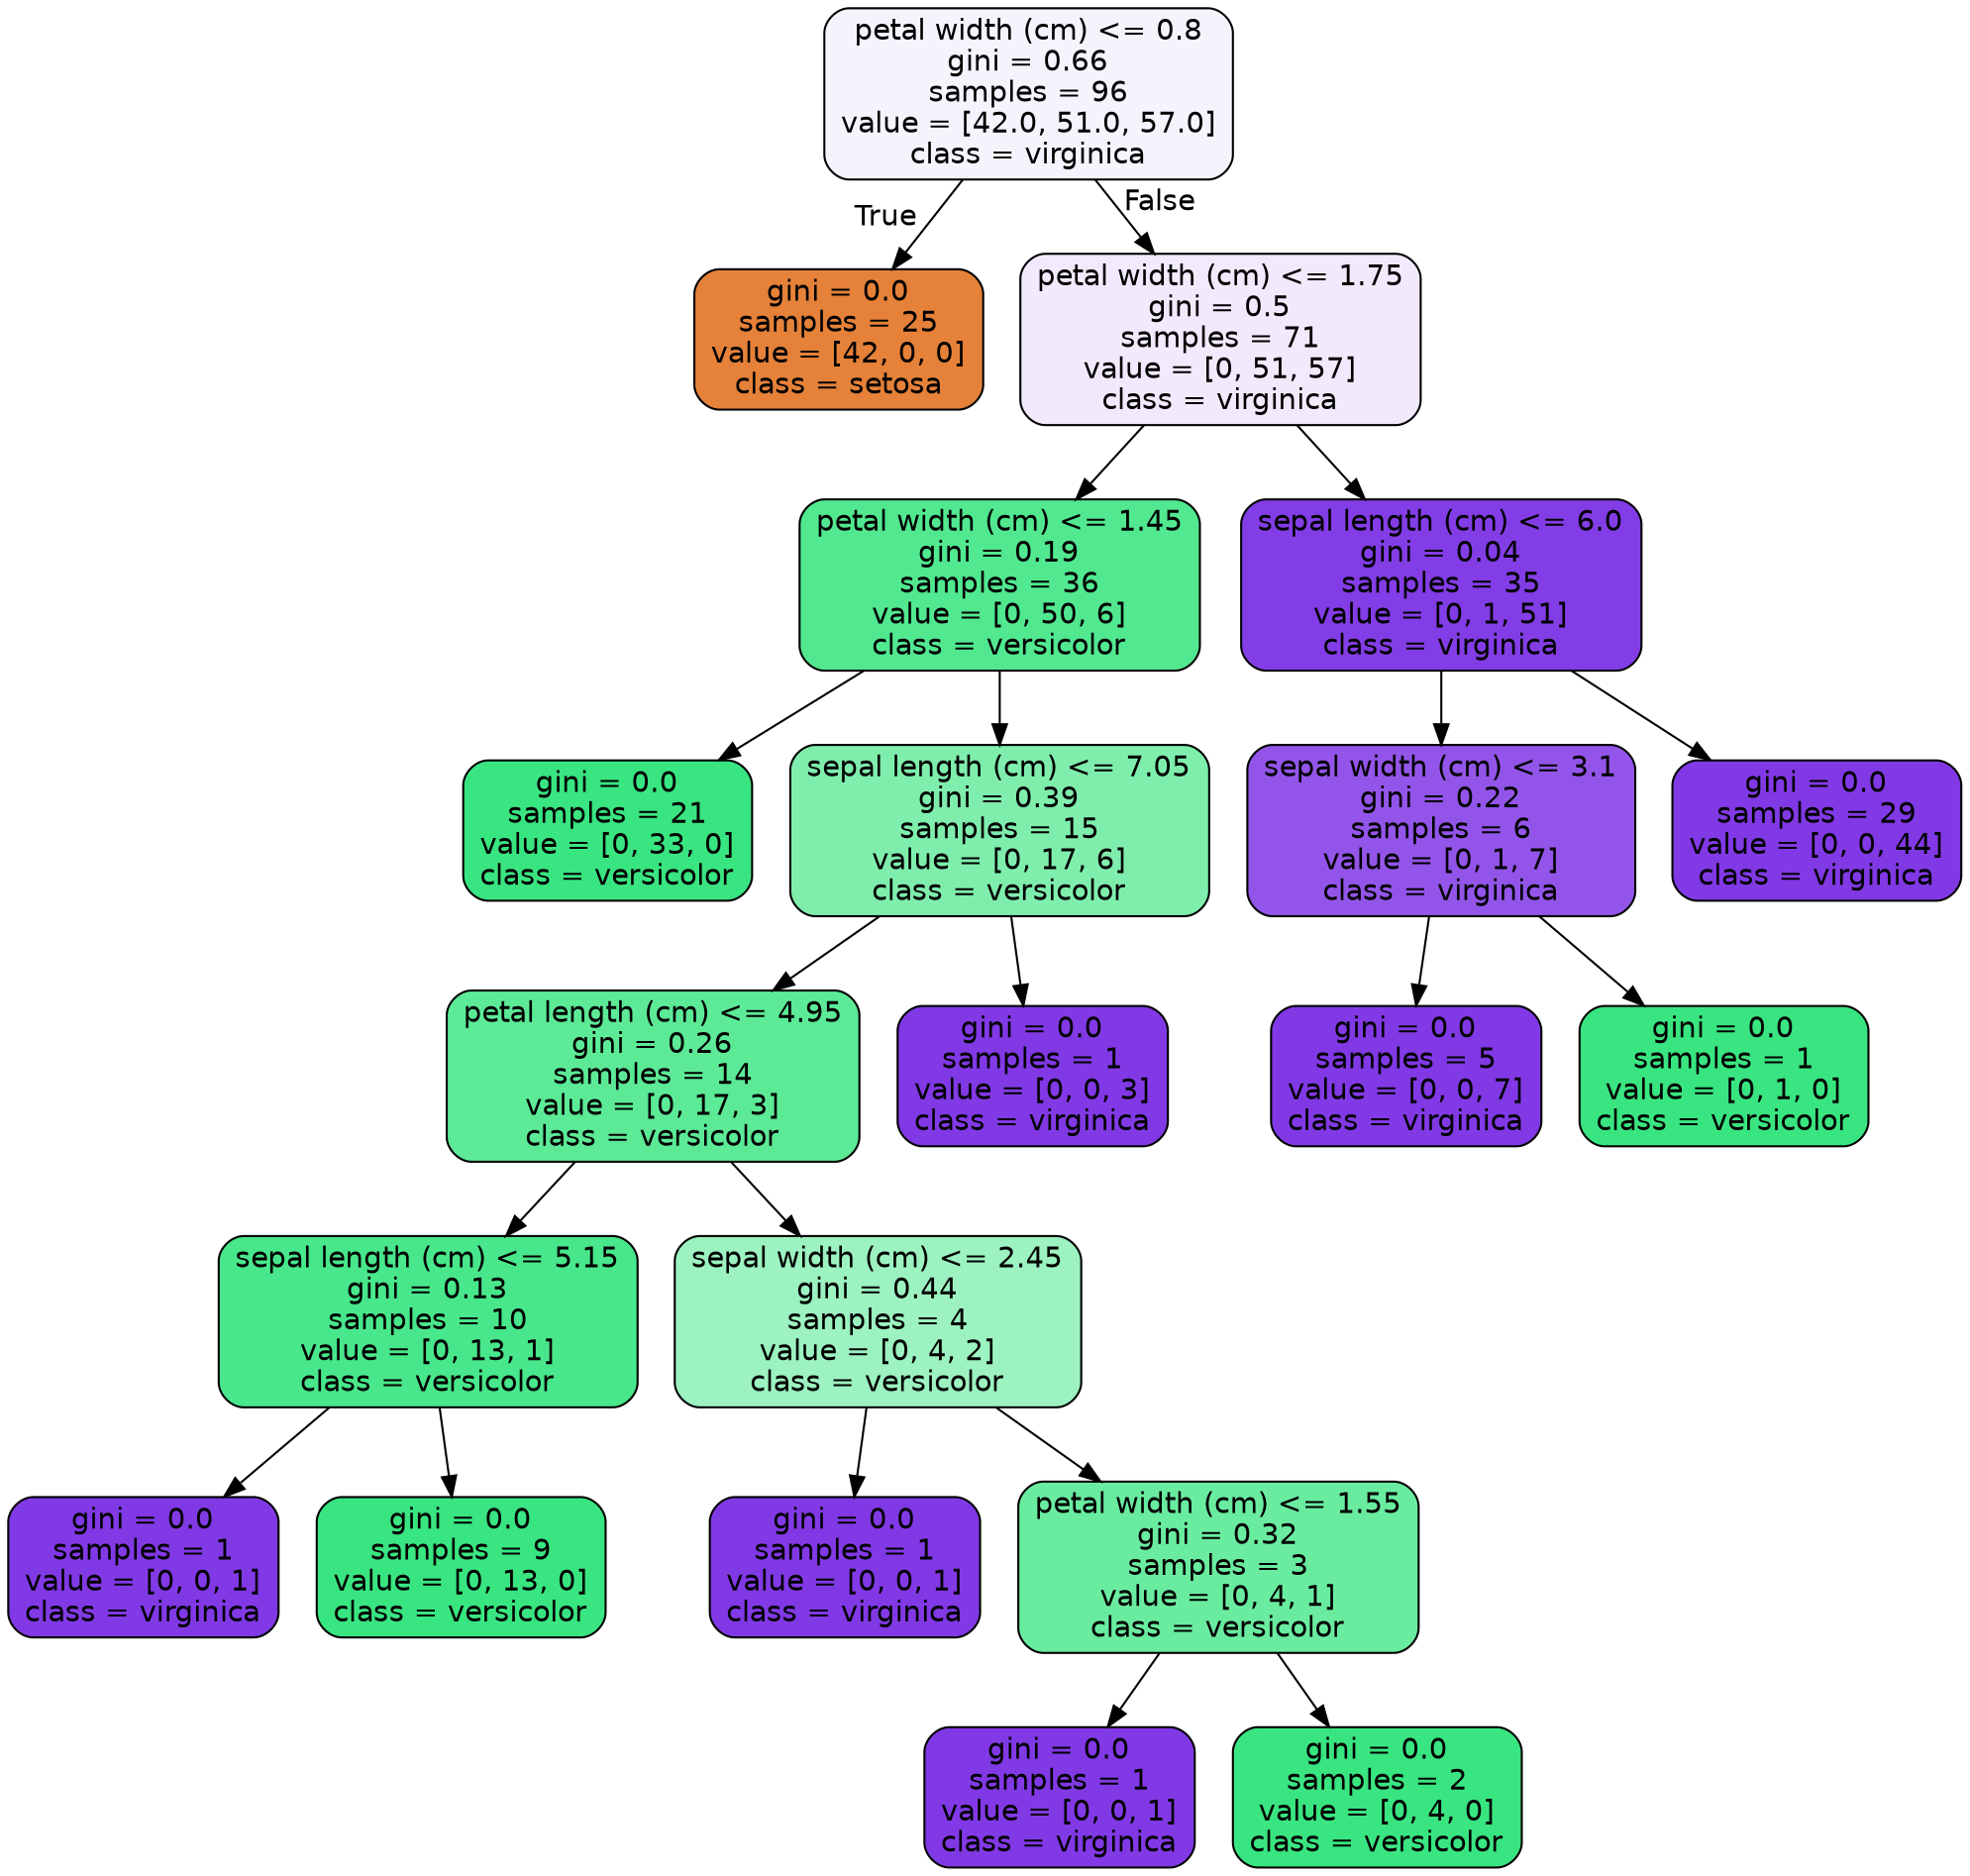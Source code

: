digraph Tree {
node [shape=box, style="filled, rounded", color="black", fontname="helvetica"] ;
edge [fontname="helvetica"] ;
0 [label="petal width (cm) <= 0.8\ngini = 0.66\nsamples = 96\nvalue = [42.0, 51.0, 57.0]\nclass = virginica", fillcolor="#f7f3fd"] ;
1 [label="gini = 0.0\nsamples = 25\nvalue = [42, 0, 0]\nclass = setosa", fillcolor="#e58139"] ;
0 -> 1 [labeldistance=2.5, labelangle=45, headlabel="True"] ;
2 [label="petal width (cm) <= 1.75\ngini = 0.5\nsamples = 71\nvalue = [0, 51, 57]\nclass = virginica", fillcolor="#f2eafc"] ;
0 -> 2 [labeldistance=2.5, labelangle=-45, headlabel="False"] ;
3 [label="petal width (cm) <= 1.45\ngini = 0.19\nsamples = 36\nvalue = [0, 50, 6]\nclass = versicolor", fillcolor="#51e890"] ;
2 -> 3 ;
4 [label="gini = 0.0\nsamples = 21\nvalue = [0, 33, 0]\nclass = versicolor", fillcolor="#39e581"] ;
3 -> 4 ;
5 [label="sepal length (cm) <= 7.05\ngini = 0.39\nsamples = 15\nvalue = [0, 17, 6]\nclass = versicolor", fillcolor="#7feead"] ;
3 -> 5 ;
6 [label="petal length (cm) <= 4.95\ngini = 0.26\nsamples = 14\nvalue = [0, 17, 3]\nclass = versicolor", fillcolor="#5cea97"] ;
5 -> 6 ;
7 [label="sepal length (cm) <= 5.15\ngini = 0.13\nsamples = 10\nvalue = [0, 13, 1]\nclass = versicolor", fillcolor="#48e78b"] ;
6 -> 7 ;
8 [label="gini = 0.0\nsamples = 1\nvalue = [0, 0, 1]\nclass = virginica", fillcolor="#8139e5"] ;
7 -> 8 ;
9 [label="gini = 0.0\nsamples = 9\nvalue = [0, 13, 0]\nclass = versicolor", fillcolor="#39e581"] ;
7 -> 9 ;
10 [label="sepal width (cm) <= 2.45\ngini = 0.44\nsamples = 4\nvalue = [0, 4, 2]\nclass = versicolor", fillcolor="#9cf2c0"] ;
6 -> 10 ;
11 [label="gini = 0.0\nsamples = 1\nvalue = [0, 0, 1]\nclass = virginica", fillcolor="#8139e5"] ;
10 -> 11 ;
12 [label="petal width (cm) <= 1.55\ngini = 0.32\nsamples = 3\nvalue = [0, 4, 1]\nclass = versicolor", fillcolor="#6aeca0"] ;
10 -> 12 ;
13 [label="gini = 0.0\nsamples = 1\nvalue = [0, 0, 1]\nclass = virginica", fillcolor="#8139e5"] ;
12 -> 13 ;
14 [label="gini = 0.0\nsamples = 2\nvalue = [0, 4, 0]\nclass = versicolor", fillcolor="#39e581"] ;
12 -> 14 ;
15 [label="gini = 0.0\nsamples = 1\nvalue = [0, 0, 3]\nclass = virginica", fillcolor="#8139e5"] ;
5 -> 15 ;
16 [label="sepal length (cm) <= 6.0\ngini = 0.04\nsamples = 35\nvalue = [0, 1, 51]\nclass = virginica", fillcolor="#833de6"] ;
2 -> 16 ;
17 [label="sepal width (cm) <= 3.1\ngini = 0.22\nsamples = 6\nvalue = [0, 1, 7]\nclass = virginica", fillcolor="#9355e9"] ;
16 -> 17 ;
18 [label="gini = 0.0\nsamples = 5\nvalue = [0, 0, 7]\nclass = virginica", fillcolor="#8139e5"] ;
17 -> 18 ;
19 [label="gini = 0.0\nsamples = 1\nvalue = [0, 1, 0]\nclass = versicolor", fillcolor="#39e581"] ;
17 -> 19 ;
20 [label="gini = 0.0\nsamples = 29\nvalue = [0, 0, 44]\nclass = virginica", fillcolor="#8139e5"] ;
16 -> 20 ;
}